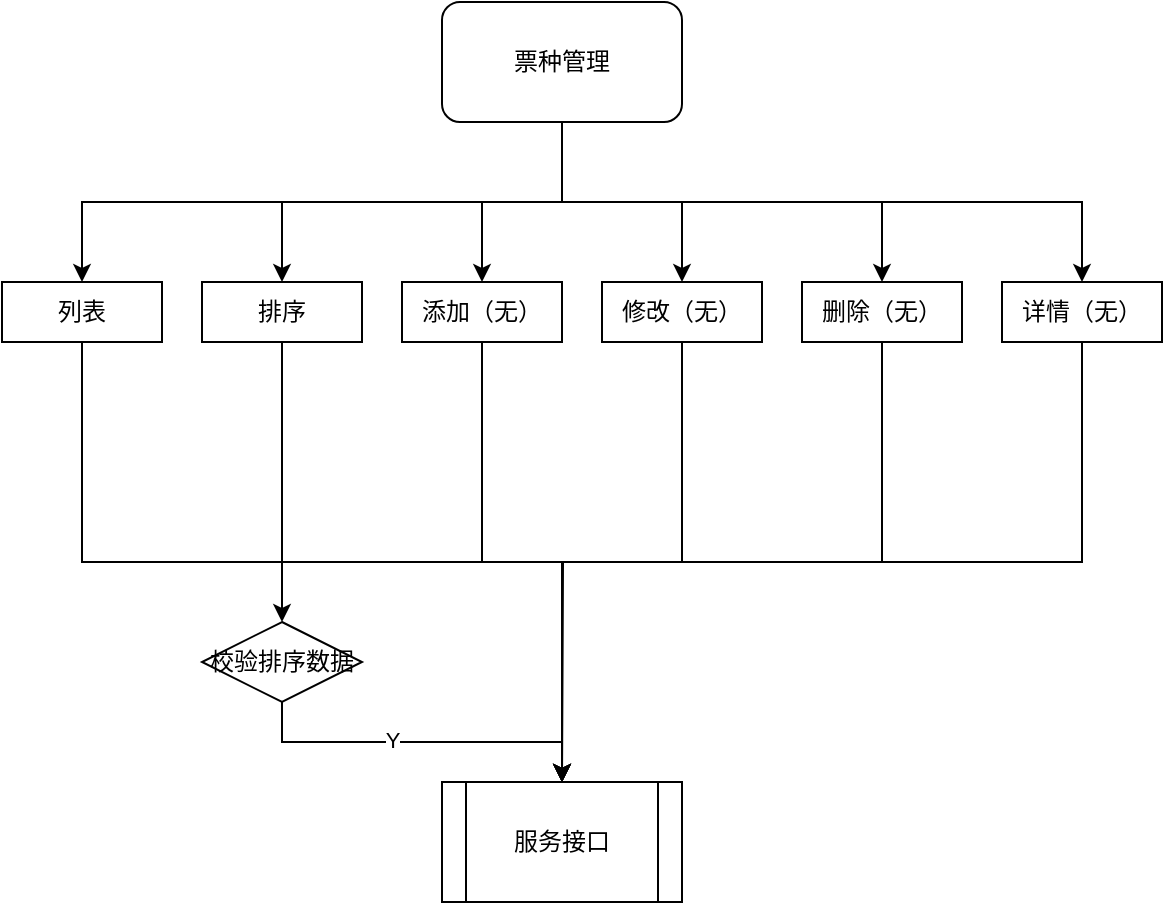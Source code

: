 <mxfile version="20.0.4" type="github">
  <diagram id="JeX9rl3rUgD13nwQGrPr" name="Page-1">
    <mxGraphModel dx="1422" dy="754" grid="1" gridSize="10" guides="1" tooltips="1" connect="1" arrows="1" fold="1" page="1" pageScale="1" pageWidth="827" pageHeight="1169" math="0" shadow="0">
      <root>
        <mxCell id="0" />
        <mxCell id="1" parent="0" />
        <mxCell id="nKsr4vJ9wWT-BAdVvBZN-21" style="edgeStyle=orthogonalEdgeStyle;rounded=0;orthogonalLoop=1;jettySize=auto;html=1;exitX=0.5;exitY=1;exitDx=0;exitDy=0;" edge="1" parent="1" source="nKsr4vJ9wWT-BAdVvBZN-1" target="nKsr4vJ9wWT-BAdVvBZN-10">
          <mxGeometry relative="1" as="geometry" />
        </mxCell>
        <mxCell id="nKsr4vJ9wWT-BAdVvBZN-26" style="edgeStyle=orthogonalEdgeStyle;rounded=0;orthogonalLoop=1;jettySize=auto;html=1;exitX=0.5;exitY=1;exitDx=0;exitDy=0;entryX=0.5;entryY=0;entryDx=0;entryDy=0;" edge="1" parent="1" source="nKsr4vJ9wWT-BAdVvBZN-1" target="nKsr4vJ9wWT-BAdVvBZN-11">
          <mxGeometry relative="1" as="geometry" />
        </mxCell>
        <mxCell id="nKsr4vJ9wWT-BAdVvBZN-27" style="edgeStyle=orthogonalEdgeStyle;rounded=0;orthogonalLoop=1;jettySize=auto;html=1;exitX=0.5;exitY=1;exitDx=0;exitDy=0;entryX=0.5;entryY=0;entryDx=0;entryDy=0;" edge="1" parent="1" source="nKsr4vJ9wWT-BAdVvBZN-1" target="nKsr4vJ9wWT-BAdVvBZN-12">
          <mxGeometry relative="1" as="geometry" />
        </mxCell>
        <mxCell id="nKsr4vJ9wWT-BAdVvBZN-28" style="edgeStyle=orthogonalEdgeStyle;rounded=0;orthogonalLoop=1;jettySize=auto;html=1;exitX=0.5;exitY=1;exitDx=0;exitDy=0;entryX=0.5;entryY=0;entryDx=0;entryDy=0;" edge="1" parent="1" source="nKsr4vJ9wWT-BAdVvBZN-1" target="nKsr4vJ9wWT-BAdVvBZN-13">
          <mxGeometry relative="1" as="geometry" />
        </mxCell>
        <mxCell id="nKsr4vJ9wWT-BAdVvBZN-29" style="edgeStyle=orthogonalEdgeStyle;rounded=0;orthogonalLoop=1;jettySize=auto;html=1;exitX=0.5;exitY=1;exitDx=0;exitDy=0;" edge="1" parent="1" source="nKsr4vJ9wWT-BAdVvBZN-1" target="nKsr4vJ9wWT-BAdVvBZN-14">
          <mxGeometry relative="1" as="geometry" />
        </mxCell>
        <mxCell id="nKsr4vJ9wWT-BAdVvBZN-30" style="edgeStyle=orthogonalEdgeStyle;rounded=0;orthogonalLoop=1;jettySize=auto;html=1;exitX=0.5;exitY=1;exitDx=0;exitDy=0;entryX=0.5;entryY=0;entryDx=0;entryDy=0;" edge="1" parent="1" source="nKsr4vJ9wWT-BAdVvBZN-1" target="nKsr4vJ9wWT-BAdVvBZN-9">
          <mxGeometry relative="1" as="geometry" />
        </mxCell>
        <mxCell id="nKsr4vJ9wWT-BAdVvBZN-1" value="&lt;font style=&quot;vertical-align: inherit;&quot;&gt;&lt;font style=&quot;vertical-align: inherit;&quot;&gt;票种管理&lt;/font&gt;&lt;/font&gt;" style="rounded=1;whiteSpace=wrap;html=1;" vertex="1" parent="1">
          <mxGeometry x="240" y="20" width="120" height="60" as="geometry" />
        </mxCell>
        <mxCell id="nKsr4vJ9wWT-BAdVvBZN-31" style="edgeStyle=orthogonalEdgeStyle;rounded=0;orthogonalLoop=1;jettySize=auto;html=1;exitX=0.5;exitY=1;exitDx=0;exitDy=0;entryX=0.5;entryY=0;entryDx=0;entryDy=0;" edge="1" parent="1" source="nKsr4vJ9wWT-BAdVvBZN-9" target="nKsr4vJ9wWT-BAdVvBZN-17">
          <mxGeometry relative="1" as="geometry" />
        </mxCell>
        <mxCell id="nKsr4vJ9wWT-BAdVvBZN-9" value="&lt;font style=&quot;vertical-align: inherit;&quot;&gt;&lt;font style=&quot;vertical-align: inherit;&quot;&gt;列表&lt;/font&gt;&lt;/font&gt;" style="rounded=0;whiteSpace=wrap;html=1;" vertex="1" parent="1">
          <mxGeometry x="20" y="160" width="80" height="30" as="geometry" />
        </mxCell>
        <mxCell id="nKsr4vJ9wWT-BAdVvBZN-38" value="" style="edgeStyle=orthogonalEdgeStyle;rounded=0;orthogonalLoop=1;jettySize=auto;html=1;" edge="1" parent="1" source="nKsr4vJ9wWT-BAdVvBZN-10" target="nKsr4vJ9wWT-BAdVvBZN-37">
          <mxGeometry relative="1" as="geometry" />
        </mxCell>
        <mxCell id="nKsr4vJ9wWT-BAdVvBZN-10" value="&lt;font style=&quot;vertical-align: inherit;&quot;&gt;&lt;font style=&quot;vertical-align: inherit;&quot;&gt;排序&lt;/font&gt;&lt;/font&gt;" style="rounded=0;whiteSpace=wrap;html=1;" vertex="1" parent="1">
          <mxGeometry x="120" y="160" width="80" height="30" as="geometry" />
        </mxCell>
        <mxCell id="nKsr4vJ9wWT-BAdVvBZN-33" style="edgeStyle=orthogonalEdgeStyle;rounded=0;orthogonalLoop=1;jettySize=auto;html=1;exitX=0.5;exitY=1;exitDx=0;exitDy=0;entryX=0.5;entryY=0;entryDx=0;entryDy=0;" edge="1" parent="1" source="nKsr4vJ9wWT-BAdVvBZN-11" target="nKsr4vJ9wWT-BAdVvBZN-17">
          <mxGeometry relative="1" as="geometry" />
        </mxCell>
        <mxCell id="nKsr4vJ9wWT-BAdVvBZN-11" value="&lt;font style=&quot;vertical-align: inherit;&quot;&gt;&lt;font style=&quot;vertical-align: inherit;&quot;&gt;添加（无）&lt;/font&gt;&lt;/font&gt;" style="rounded=0;whiteSpace=wrap;html=1;" vertex="1" parent="1">
          <mxGeometry x="220" y="160" width="80" height="30" as="geometry" />
        </mxCell>
        <mxCell id="nKsr4vJ9wWT-BAdVvBZN-34" style="edgeStyle=orthogonalEdgeStyle;rounded=0;orthogonalLoop=1;jettySize=auto;html=1;exitX=0.5;exitY=1;exitDx=0;exitDy=0;entryX=0.5;entryY=0;entryDx=0;entryDy=0;" edge="1" parent="1" source="nKsr4vJ9wWT-BAdVvBZN-12" target="nKsr4vJ9wWT-BAdVvBZN-17">
          <mxGeometry relative="1" as="geometry" />
        </mxCell>
        <mxCell id="nKsr4vJ9wWT-BAdVvBZN-12" value="&lt;font style=&quot;vertical-align: inherit;&quot;&gt;&lt;font style=&quot;vertical-align: inherit;&quot;&gt;修改（无）&lt;/font&gt;&lt;/font&gt;" style="rounded=0;whiteSpace=wrap;html=1;" vertex="1" parent="1">
          <mxGeometry x="320" y="160" width="80" height="30" as="geometry" />
        </mxCell>
        <mxCell id="nKsr4vJ9wWT-BAdVvBZN-42" style="edgeStyle=orthogonalEdgeStyle;rounded=0;orthogonalLoop=1;jettySize=auto;html=1;exitX=0.5;exitY=1;exitDx=0;exitDy=0;entryX=0.5;entryY=0;entryDx=0;entryDy=0;" edge="1" parent="1" source="nKsr4vJ9wWT-BAdVvBZN-13" target="nKsr4vJ9wWT-BAdVvBZN-17">
          <mxGeometry relative="1" as="geometry" />
        </mxCell>
        <mxCell id="nKsr4vJ9wWT-BAdVvBZN-13" value="&lt;font style=&quot;vertical-align: inherit;&quot;&gt;&lt;font style=&quot;vertical-align: inherit;&quot;&gt;删除（无）&lt;/font&gt;&lt;/font&gt;" style="rounded=0;whiteSpace=wrap;html=1;" vertex="1" parent="1">
          <mxGeometry x="420" y="160" width="80" height="30" as="geometry" />
        </mxCell>
        <mxCell id="nKsr4vJ9wWT-BAdVvBZN-43" style="edgeStyle=orthogonalEdgeStyle;rounded=0;orthogonalLoop=1;jettySize=auto;html=1;exitX=0.5;exitY=1;exitDx=0;exitDy=0;" edge="1" parent="1" source="nKsr4vJ9wWT-BAdVvBZN-14">
          <mxGeometry relative="1" as="geometry">
            <mxPoint x="300" y="410" as="targetPoint" />
          </mxGeometry>
        </mxCell>
        <mxCell id="nKsr4vJ9wWT-BAdVvBZN-14" value="&lt;font style=&quot;vertical-align: inherit;&quot;&gt;&lt;font style=&quot;vertical-align: inherit;&quot;&gt;详情（无）&lt;/font&gt;&lt;/font&gt;" style="rounded=0;whiteSpace=wrap;html=1;" vertex="1" parent="1">
          <mxGeometry x="520" y="160" width="80" height="30" as="geometry" />
        </mxCell>
        <mxCell id="nKsr4vJ9wWT-BAdVvBZN-17" value="&lt;font style=&quot;vertical-align: inherit;&quot;&gt;&lt;font style=&quot;vertical-align: inherit;&quot;&gt;服务接口&lt;/font&gt;&lt;/font&gt;" style="shape=process;whiteSpace=wrap;html=1;backgroundOutline=1;" vertex="1" parent="1">
          <mxGeometry x="240" y="410" width="120" height="60" as="geometry" />
        </mxCell>
        <mxCell id="nKsr4vJ9wWT-BAdVvBZN-39" style="edgeStyle=orthogonalEdgeStyle;rounded=0;orthogonalLoop=1;jettySize=auto;html=1;exitX=0.5;exitY=1;exitDx=0;exitDy=0;entryX=0.5;entryY=0;entryDx=0;entryDy=0;" edge="1" parent="1" source="nKsr4vJ9wWT-BAdVvBZN-37" target="nKsr4vJ9wWT-BAdVvBZN-17">
          <mxGeometry relative="1" as="geometry" />
        </mxCell>
        <mxCell id="nKsr4vJ9wWT-BAdVvBZN-40" value="&lt;font style=&quot;vertical-align: inherit;&quot;&gt;&lt;font style=&quot;vertical-align: inherit;&quot;&gt;Y&lt;/font&gt;&lt;/font&gt;" style="edgeLabel;html=1;align=center;verticalAlign=middle;resizable=0;points=[];" vertex="1" connectable="0" parent="nKsr4vJ9wWT-BAdVvBZN-39">
          <mxGeometry x="-0.175" y="1" relative="1" as="geometry">
            <mxPoint as="offset" />
          </mxGeometry>
        </mxCell>
        <mxCell id="nKsr4vJ9wWT-BAdVvBZN-37" value="&lt;font style=&quot;vertical-align: inherit;&quot;&gt;&lt;font style=&quot;vertical-align: inherit;&quot;&gt;校验排序数据&lt;/font&gt;&lt;/font&gt;" style="rhombus;whiteSpace=wrap;html=1;rounded=0;" vertex="1" parent="1">
          <mxGeometry x="120" y="330" width="80" height="40" as="geometry" />
        </mxCell>
      </root>
    </mxGraphModel>
  </diagram>
</mxfile>
